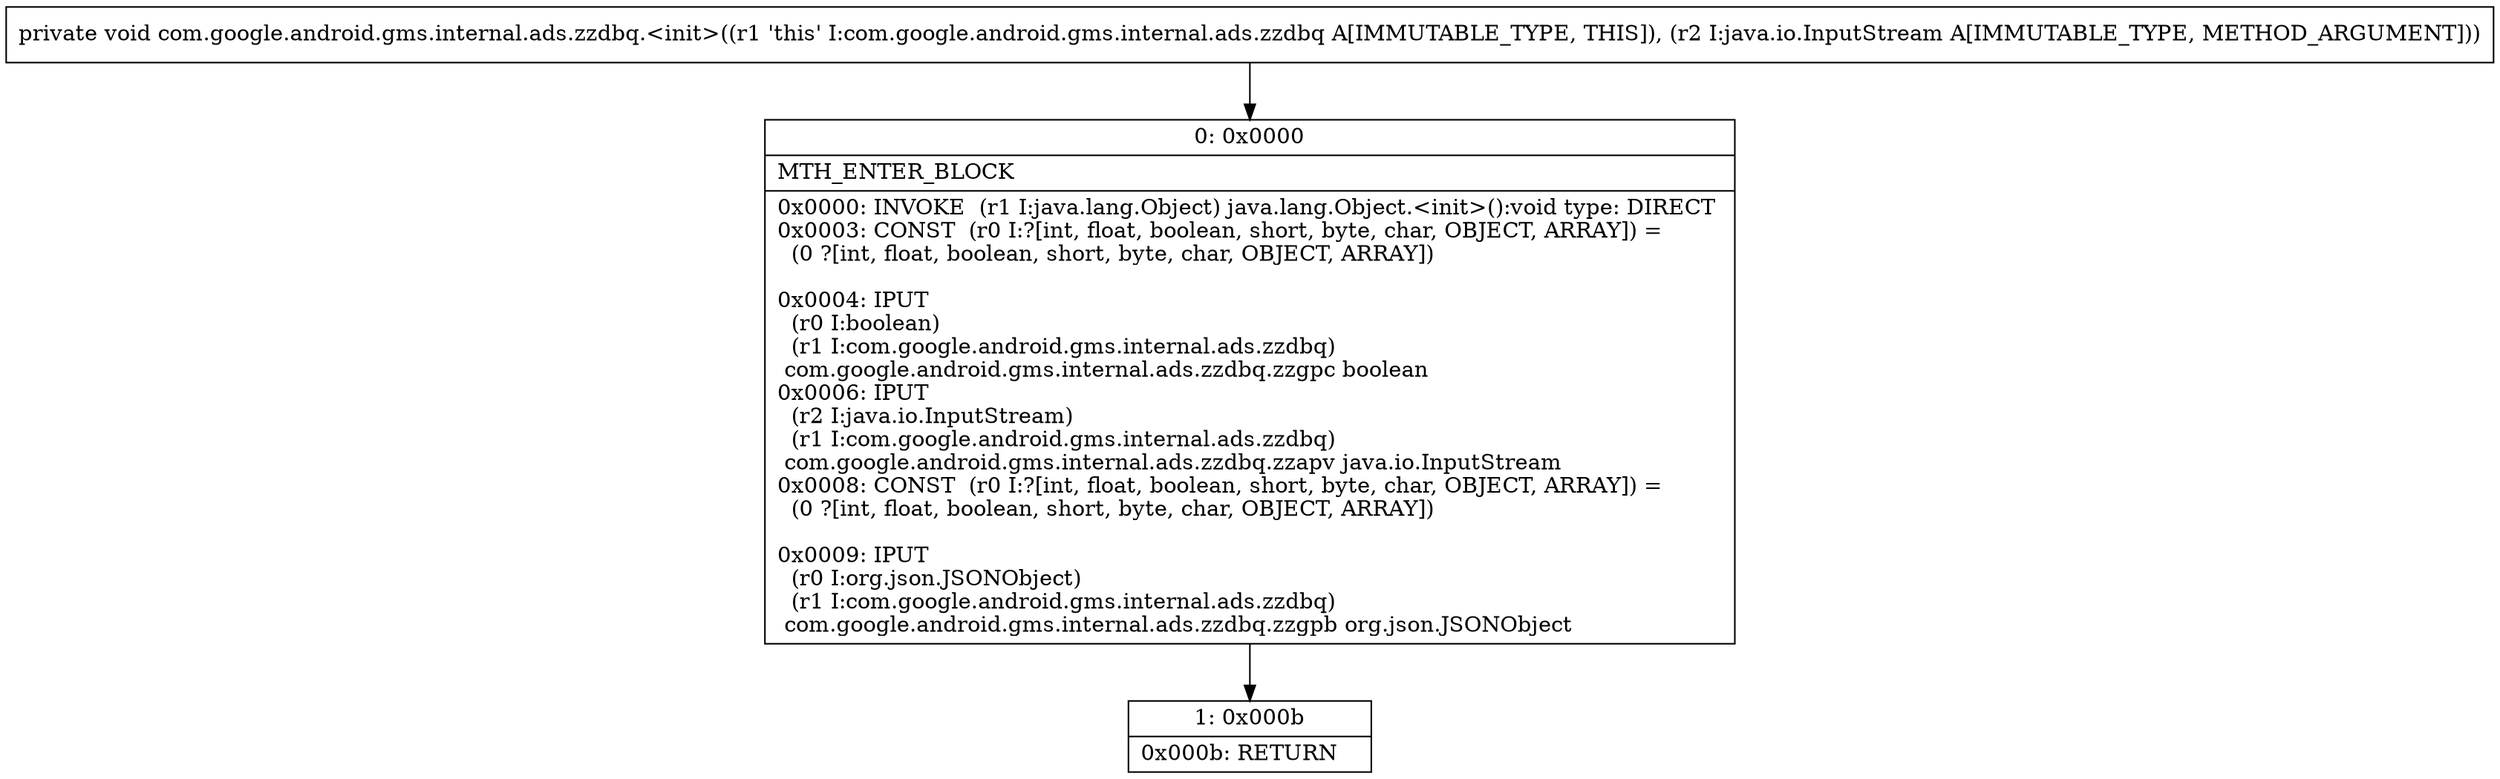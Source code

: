 digraph "CFG forcom.google.android.gms.internal.ads.zzdbq.\<init\>(Ljava\/io\/InputStream;)V" {
Node_0 [shape=record,label="{0\:\ 0x0000|MTH_ENTER_BLOCK\l|0x0000: INVOKE  (r1 I:java.lang.Object) java.lang.Object.\<init\>():void type: DIRECT \l0x0003: CONST  (r0 I:?[int, float, boolean, short, byte, char, OBJECT, ARRAY]) = \l  (0 ?[int, float, boolean, short, byte, char, OBJECT, ARRAY])\l \l0x0004: IPUT  \l  (r0 I:boolean)\l  (r1 I:com.google.android.gms.internal.ads.zzdbq)\l com.google.android.gms.internal.ads.zzdbq.zzgpc boolean \l0x0006: IPUT  \l  (r2 I:java.io.InputStream)\l  (r1 I:com.google.android.gms.internal.ads.zzdbq)\l com.google.android.gms.internal.ads.zzdbq.zzapv java.io.InputStream \l0x0008: CONST  (r0 I:?[int, float, boolean, short, byte, char, OBJECT, ARRAY]) = \l  (0 ?[int, float, boolean, short, byte, char, OBJECT, ARRAY])\l \l0x0009: IPUT  \l  (r0 I:org.json.JSONObject)\l  (r1 I:com.google.android.gms.internal.ads.zzdbq)\l com.google.android.gms.internal.ads.zzdbq.zzgpb org.json.JSONObject \l}"];
Node_1 [shape=record,label="{1\:\ 0x000b|0x000b: RETURN   \l}"];
MethodNode[shape=record,label="{private void com.google.android.gms.internal.ads.zzdbq.\<init\>((r1 'this' I:com.google.android.gms.internal.ads.zzdbq A[IMMUTABLE_TYPE, THIS]), (r2 I:java.io.InputStream A[IMMUTABLE_TYPE, METHOD_ARGUMENT])) }"];
MethodNode -> Node_0;
Node_0 -> Node_1;
}

